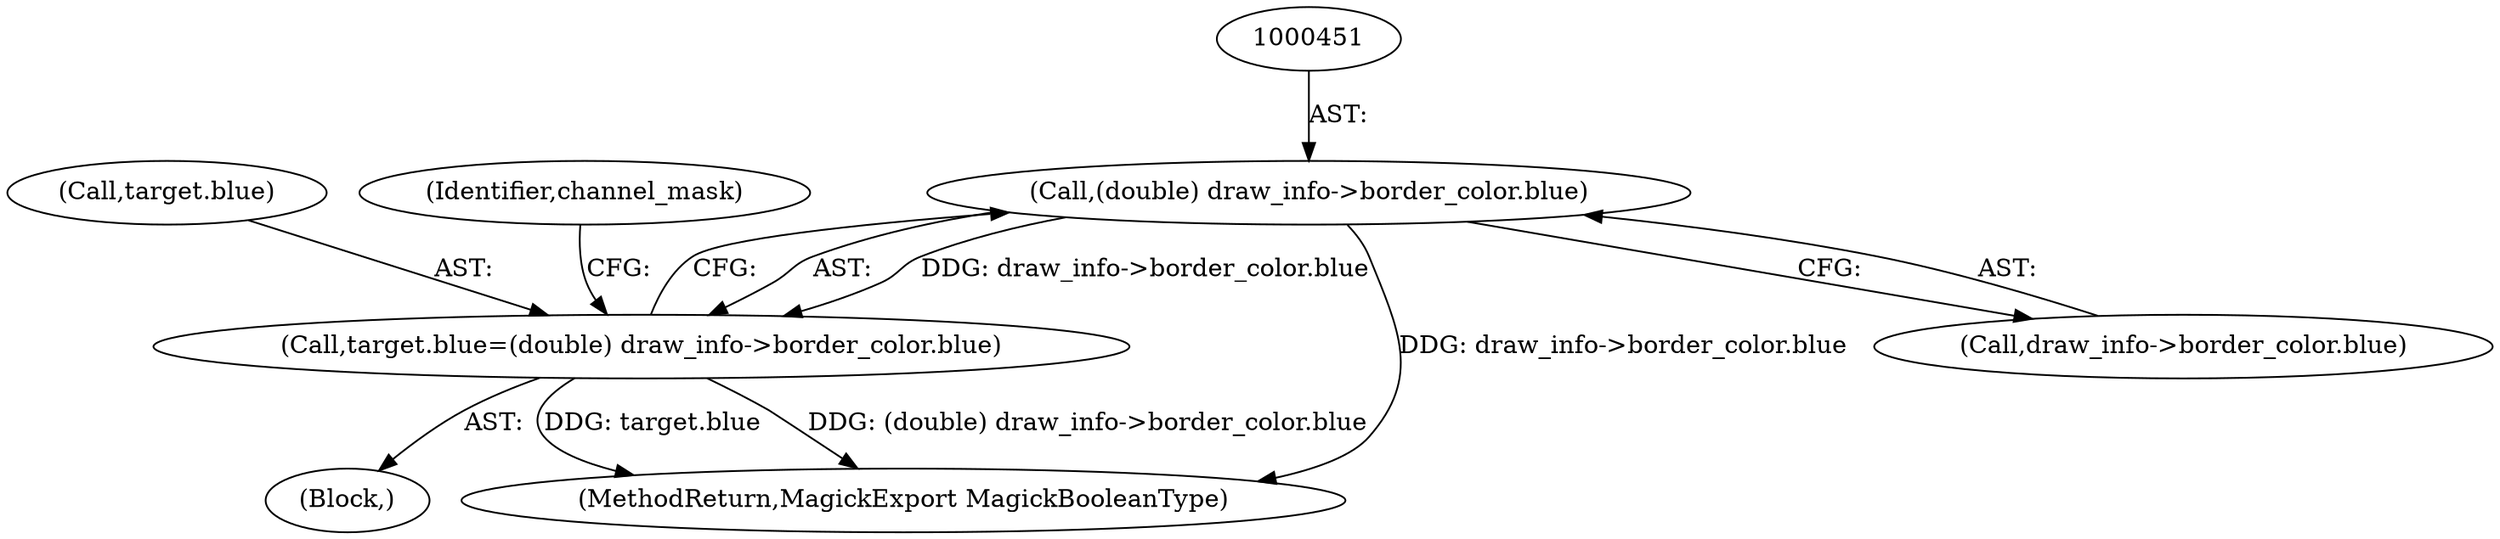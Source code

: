 digraph "0_ImageMagick_726812fa2fa7ce16bcf58f6e115f65427a1c0950_2@pointer" {
"1000450" [label="(Call,(double) draw_info->border_color.blue)"];
"1000446" [label="(Call,target.blue=(double) draw_info->border_color.blue)"];
"1000447" [label="(Call,target.blue)"];
"1001629" [label="(MethodReturn,MagickExport MagickBooleanType)"];
"1000423" [label="(Block,)"];
"1000452" [label="(Call,draw_info->border_color.blue)"];
"1000446" [label="(Call,target.blue=(double) draw_info->border_color.blue)"];
"1000450" [label="(Call,(double) draw_info->border_color.blue)"];
"1000458" [label="(Identifier,channel_mask)"];
"1000450" -> "1000446"  [label="AST: "];
"1000450" -> "1000452"  [label="CFG: "];
"1000451" -> "1000450"  [label="AST: "];
"1000452" -> "1000450"  [label="AST: "];
"1000446" -> "1000450"  [label="CFG: "];
"1000450" -> "1001629"  [label="DDG: draw_info->border_color.blue"];
"1000450" -> "1000446"  [label="DDG: draw_info->border_color.blue"];
"1000446" -> "1000423"  [label="AST: "];
"1000447" -> "1000446"  [label="AST: "];
"1000458" -> "1000446"  [label="CFG: "];
"1000446" -> "1001629"  [label="DDG: (double) draw_info->border_color.blue"];
"1000446" -> "1001629"  [label="DDG: target.blue"];
}
